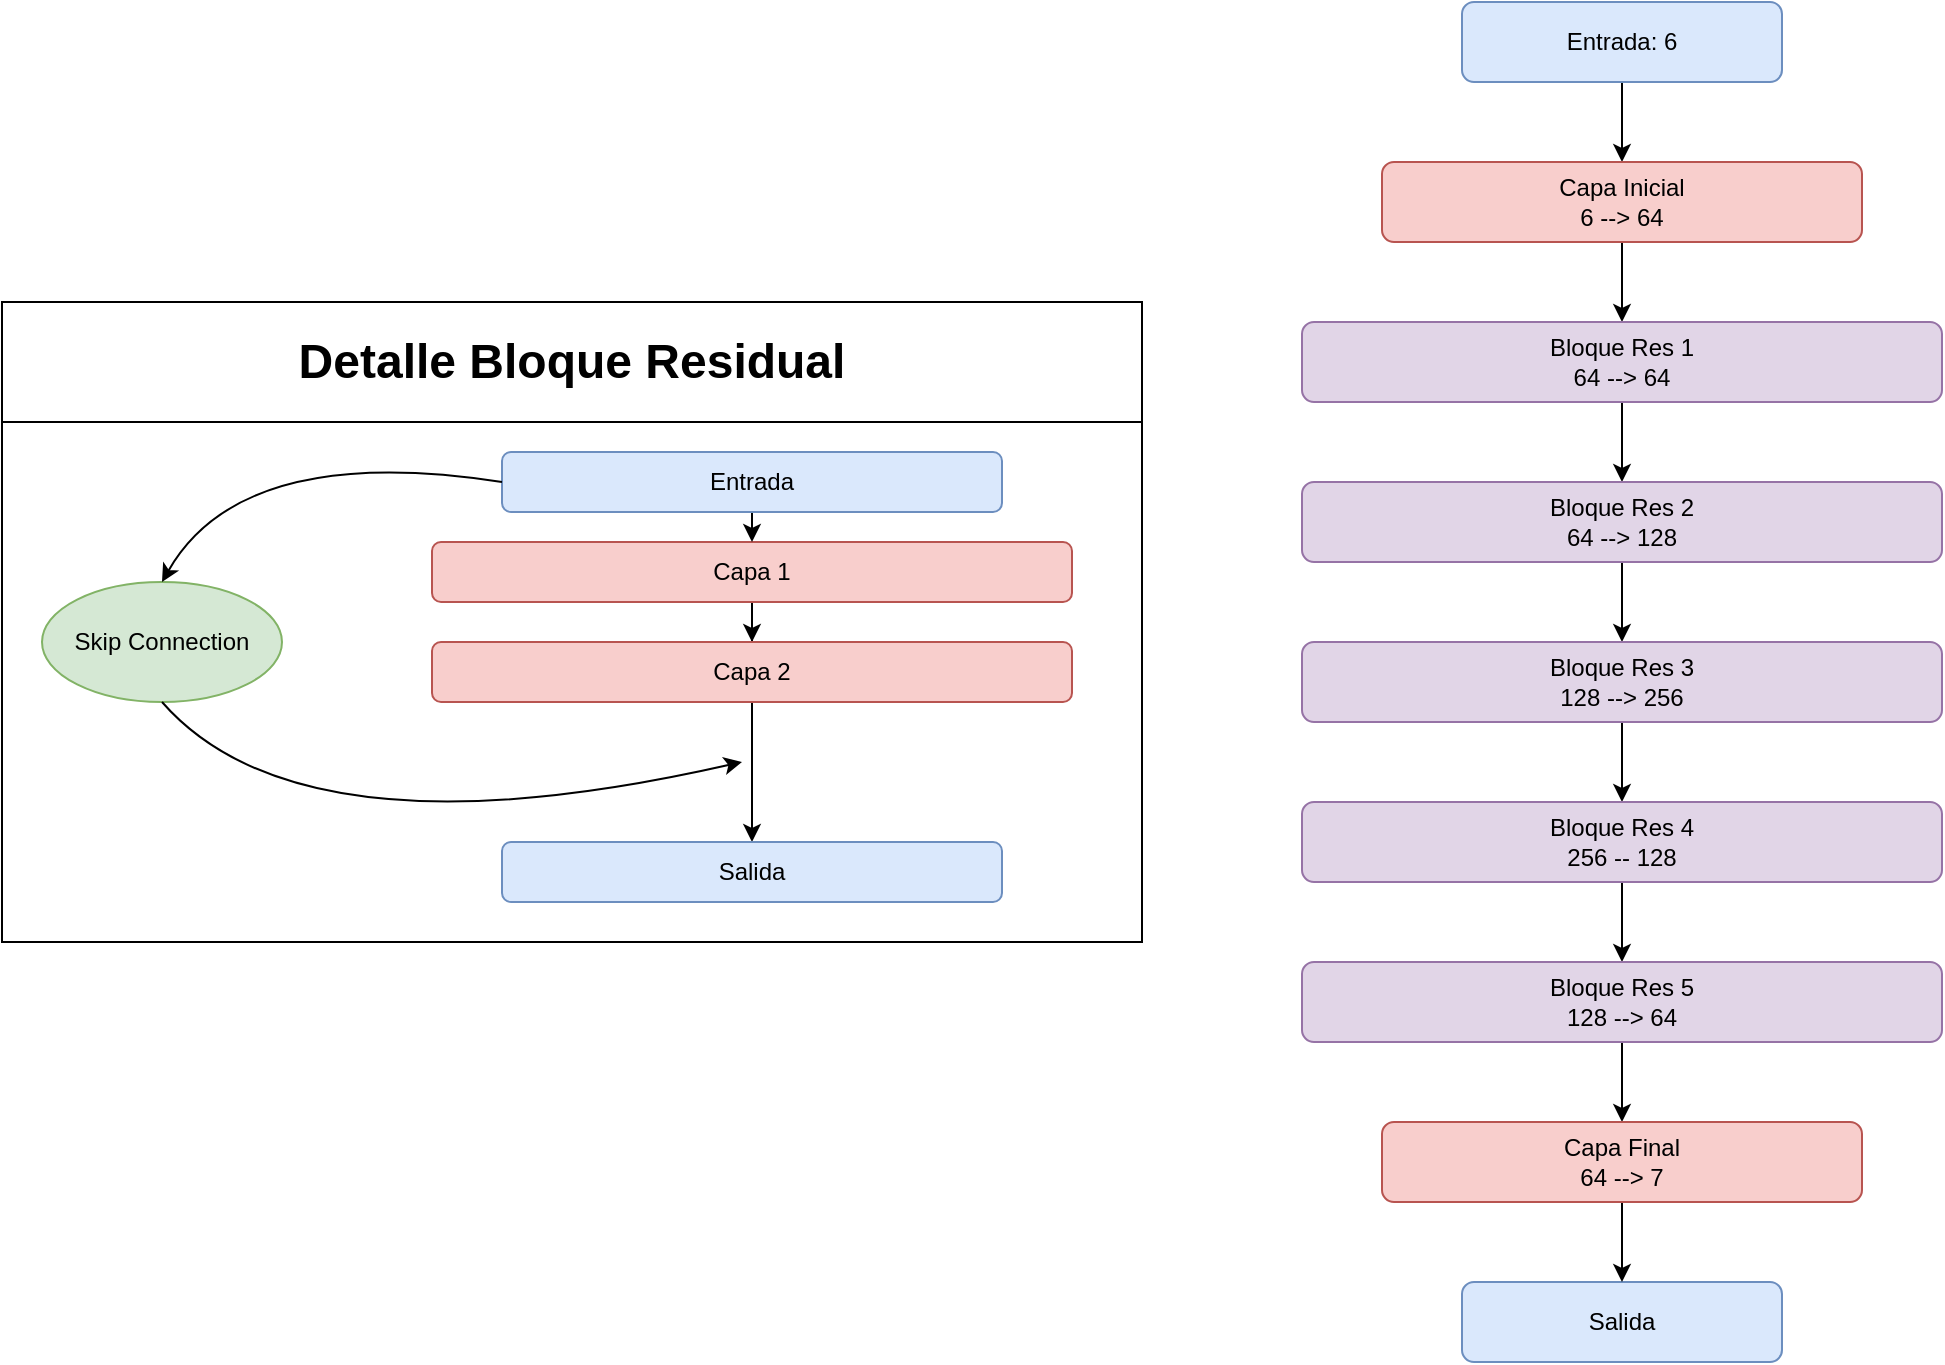 <mxfile version="24.5.5" type="device">
  <diagram name="Página-1" id="R5t4r8_yZB7X-bEE2n4Z">
    <mxGraphModel dx="2860" dy="1118" grid="1" gridSize="10" guides="1" tooltips="1" connect="1" arrows="1" fold="1" page="1" pageScale="1" pageWidth="827" pageHeight="1169" math="0" shadow="0">
      <root>
        <mxCell id="0" />
        <mxCell id="1" parent="0" />
        <mxCell id="d5U030sZlixEvmh1--cQ-24" style="edgeStyle=orthogonalEdgeStyle;rounded=0;orthogonalLoop=1;jettySize=auto;html=1;" edge="1" parent="1" source="d5U030sZlixEvmh1--cQ-1" target="d5U030sZlixEvmh1--cQ-2">
          <mxGeometry relative="1" as="geometry" />
        </mxCell>
        <mxCell id="d5U030sZlixEvmh1--cQ-1" value="Entrada: 6" style="rounded=1;whiteSpace=wrap;html=1;fillColor=#dae8fc;strokeColor=#6c8ebf;" vertex="1" parent="1">
          <mxGeometry x="360" y="120" width="160" height="40" as="geometry" />
        </mxCell>
        <mxCell id="d5U030sZlixEvmh1--cQ-25" style="edgeStyle=orthogonalEdgeStyle;rounded=0;orthogonalLoop=1;jettySize=auto;html=1;" edge="1" parent="1" source="d5U030sZlixEvmh1--cQ-2" target="d5U030sZlixEvmh1--cQ-3">
          <mxGeometry relative="1" as="geometry" />
        </mxCell>
        <mxCell id="d5U030sZlixEvmh1--cQ-2" value="Capa Inicial&lt;div&gt;6 --&amp;gt; 64&lt;/div&gt;" style="rounded=1;whiteSpace=wrap;html=1;fillColor=#f8cecc;strokeColor=#b85450;" vertex="1" parent="1">
          <mxGeometry x="320" y="200" width="240" height="40" as="geometry" />
        </mxCell>
        <mxCell id="d5U030sZlixEvmh1--cQ-26" style="edgeStyle=orthogonalEdgeStyle;rounded=0;orthogonalLoop=1;jettySize=auto;html=1;" edge="1" parent="1" source="d5U030sZlixEvmh1--cQ-3" target="d5U030sZlixEvmh1--cQ-20">
          <mxGeometry relative="1" as="geometry" />
        </mxCell>
        <mxCell id="d5U030sZlixEvmh1--cQ-3" value="Bloque Res 1&lt;div&gt;64 --&amp;gt; 64&lt;/div&gt;" style="rounded=1;whiteSpace=wrap;html=1;fillColor=#e1d5e7;strokeColor=#9673a6;" vertex="1" parent="1">
          <mxGeometry x="280" y="280" width="320" height="40" as="geometry" />
        </mxCell>
        <mxCell id="d5U030sZlixEvmh1--cQ-7" value="" style="rounded=0;whiteSpace=wrap;html=1;" vertex="1" parent="1">
          <mxGeometry x="-370" y="330" width="570" height="260" as="geometry" />
        </mxCell>
        <mxCell id="d5U030sZlixEvmh1--cQ-18" style="edgeStyle=orthogonalEdgeStyle;rounded=0;orthogonalLoop=1;jettySize=auto;html=1;" edge="1" parent="1" source="d5U030sZlixEvmh1--cQ-8" target="d5U030sZlixEvmh1--cQ-9">
          <mxGeometry relative="1" as="geometry" />
        </mxCell>
        <mxCell id="d5U030sZlixEvmh1--cQ-8" value="Capa 1" style="rounded=1;whiteSpace=wrap;html=1;fillColor=#f8cecc;strokeColor=#b85450;" vertex="1" parent="1">
          <mxGeometry x="-155" y="390" width="320" height="30" as="geometry" />
        </mxCell>
        <mxCell id="d5U030sZlixEvmh1--cQ-17" style="edgeStyle=orthogonalEdgeStyle;rounded=0;orthogonalLoop=1;jettySize=auto;html=1;" edge="1" parent="1" source="d5U030sZlixEvmh1--cQ-9" target="d5U030sZlixEvmh1--cQ-12">
          <mxGeometry relative="1" as="geometry" />
        </mxCell>
        <mxCell id="d5U030sZlixEvmh1--cQ-9" value="Capa 2" style="rounded=1;whiteSpace=wrap;html=1;fillColor=#f8cecc;strokeColor=#b85450;" vertex="1" parent="1">
          <mxGeometry x="-155" y="440" width="320" height="30" as="geometry" />
        </mxCell>
        <mxCell id="d5U030sZlixEvmh1--cQ-16" style="edgeStyle=orthogonalEdgeStyle;rounded=0;orthogonalLoop=1;jettySize=auto;html=1;exitX=0.5;exitY=1;exitDx=0;exitDy=0;entryX=0.5;entryY=0;entryDx=0;entryDy=0;" edge="1" parent="1" source="d5U030sZlixEvmh1--cQ-10" target="d5U030sZlixEvmh1--cQ-8">
          <mxGeometry relative="1" as="geometry" />
        </mxCell>
        <mxCell id="d5U030sZlixEvmh1--cQ-10" value="Entrada" style="rounded=1;whiteSpace=wrap;html=1;fillColor=#dae8fc;strokeColor=#6c8ebf;" vertex="1" parent="1">
          <mxGeometry x="-120" y="345" width="250" height="30" as="geometry" />
        </mxCell>
        <mxCell id="d5U030sZlixEvmh1--cQ-12" value="Salida" style="rounded=1;whiteSpace=wrap;html=1;fillColor=#dae8fc;strokeColor=#6c8ebf;" vertex="1" parent="1">
          <mxGeometry x="-120" y="540" width="250" height="30" as="geometry" />
        </mxCell>
        <mxCell id="d5U030sZlixEvmh1--cQ-14" value="Skip Connection" style="ellipse;whiteSpace=wrap;html=1;fillColor=#d5e8d4;strokeColor=#82b366;" vertex="1" parent="1">
          <mxGeometry x="-350" y="410" width="120" height="60" as="geometry" />
        </mxCell>
        <mxCell id="d5U030sZlixEvmh1--cQ-15" value="" style="curved=1;endArrow=classic;html=1;rounded=0;entryX=0.5;entryY=0;entryDx=0;entryDy=0;exitX=0;exitY=0.5;exitDx=0;exitDy=0;" edge="1" parent="1" source="d5U030sZlixEvmh1--cQ-10" target="d5U030sZlixEvmh1--cQ-14">
          <mxGeometry width="50" height="50" relative="1" as="geometry">
            <mxPoint x="390" y="600" as="sourcePoint" />
            <mxPoint x="440" y="550" as="targetPoint" />
            <Array as="points">
              <mxPoint x="-250" y="340" />
            </Array>
          </mxGeometry>
        </mxCell>
        <mxCell id="d5U030sZlixEvmh1--cQ-19" value="" style="curved=1;endArrow=classic;html=1;rounded=0;exitX=0.5;exitY=1;exitDx=0;exitDy=0;" edge="1" parent="1" source="d5U030sZlixEvmh1--cQ-14">
          <mxGeometry width="50" height="50" relative="1" as="geometry">
            <mxPoint x="390" y="570" as="sourcePoint" />
            <mxPoint y="500" as="targetPoint" />
            <Array as="points">
              <mxPoint x="-220" y="550" />
            </Array>
          </mxGeometry>
        </mxCell>
        <mxCell id="d5U030sZlixEvmh1--cQ-27" style="edgeStyle=orthogonalEdgeStyle;rounded=0;orthogonalLoop=1;jettySize=auto;html=1;" edge="1" parent="1" source="d5U030sZlixEvmh1--cQ-20" target="d5U030sZlixEvmh1--cQ-21">
          <mxGeometry relative="1" as="geometry" />
        </mxCell>
        <mxCell id="d5U030sZlixEvmh1--cQ-20" value="Bloque Res 2&lt;div&gt;64 --&amp;gt; 128&lt;br&gt;&lt;/div&gt;" style="rounded=1;whiteSpace=wrap;html=1;fillColor=#e1d5e7;strokeColor=#9673a6;" vertex="1" parent="1">
          <mxGeometry x="280" y="360" width="320" height="40" as="geometry" />
        </mxCell>
        <mxCell id="d5U030sZlixEvmh1--cQ-28" style="edgeStyle=orthogonalEdgeStyle;rounded=0;orthogonalLoop=1;jettySize=auto;html=1;" edge="1" parent="1" source="d5U030sZlixEvmh1--cQ-21" target="d5U030sZlixEvmh1--cQ-22">
          <mxGeometry relative="1" as="geometry" />
        </mxCell>
        <mxCell id="d5U030sZlixEvmh1--cQ-21" value="Bloque Res 3&lt;div&gt;128 --&amp;gt; 256&lt;/div&gt;" style="rounded=1;whiteSpace=wrap;html=1;fillColor=#e1d5e7;strokeColor=#9673a6;" vertex="1" parent="1">
          <mxGeometry x="280" y="440" width="320" height="40" as="geometry" />
        </mxCell>
        <mxCell id="d5U030sZlixEvmh1--cQ-29" style="edgeStyle=orthogonalEdgeStyle;rounded=0;orthogonalLoop=1;jettySize=auto;html=1;" edge="1" parent="1" source="d5U030sZlixEvmh1--cQ-22" target="d5U030sZlixEvmh1--cQ-23">
          <mxGeometry relative="1" as="geometry" />
        </mxCell>
        <mxCell id="d5U030sZlixEvmh1--cQ-22" value="Bloque Res 4&lt;div&gt;256 -- 128&lt;/div&gt;" style="rounded=1;whiteSpace=wrap;html=1;fillColor=#e1d5e7;strokeColor=#9673a6;" vertex="1" parent="1">
          <mxGeometry x="280" y="520" width="320" height="40" as="geometry" />
        </mxCell>
        <mxCell id="d5U030sZlixEvmh1--cQ-33" style="edgeStyle=orthogonalEdgeStyle;rounded=0;orthogonalLoop=1;jettySize=auto;html=1;" edge="1" parent="1" source="d5U030sZlixEvmh1--cQ-23" target="d5U030sZlixEvmh1--cQ-32">
          <mxGeometry relative="1" as="geometry" />
        </mxCell>
        <mxCell id="d5U030sZlixEvmh1--cQ-23" value="Bloque Res 5&lt;div&gt;128 --&amp;gt; 64&lt;/div&gt;" style="rounded=1;whiteSpace=wrap;html=1;fillColor=#e1d5e7;strokeColor=#9673a6;" vertex="1" parent="1">
          <mxGeometry x="280" y="600" width="320" height="40" as="geometry" />
        </mxCell>
        <mxCell id="d5U030sZlixEvmh1--cQ-30" value="Salida" style="rounded=1;whiteSpace=wrap;html=1;fillColor=#dae8fc;strokeColor=#6c8ebf;" vertex="1" parent="1">
          <mxGeometry x="360" y="760" width="160" height="40" as="geometry" />
        </mxCell>
        <mxCell id="d5U030sZlixEvmh1--cQ-34" style="edgeStyle=orthogonalEdgeStyle;rounded=0;orthogonalLoop=1;jettySize=auto;html=1;entryX=0.5;entryY=0;entryDx=0;entryDy=0;" edge="1" parent="1" source="d5U030sZlixEvmh1--cQ-32" target="d5U030sZlixEvmh1--cQ-30">
          <mxGeometry relative="1" as="geometry" />
        </mxCell>
        <mxCell id="d5U030sZlixEvmh1--cQ-32" value="Capa Final&lt;div&gt;64 --&amp;gt; 7&lt;/div&gt;" style="rounded=1;whiteSpace=wrap;html=1;fillColor=#f8cecc;strokeColor=#b85450;" vertex="1" parent="1">
          <mxGeometry x="320" y="680" width="240" height="40" as="geometry" />
        </mxCell>
        <mxCell id="d5U030sZlixEvmh1--cQ-35" value="&lt;h1&gt;Detalle Bloque Residual&lt;/h1&gt;" style="rounded=0;whiteSpace=wrap;html=1;" vertex="1" parent="1">
          <mxGeometry x="-370" y="270" width="570" height="60" as="geometry" />
        </mxCell>
      </root>
    </mxGraphModel>
  </diagram>
</mxfile>
